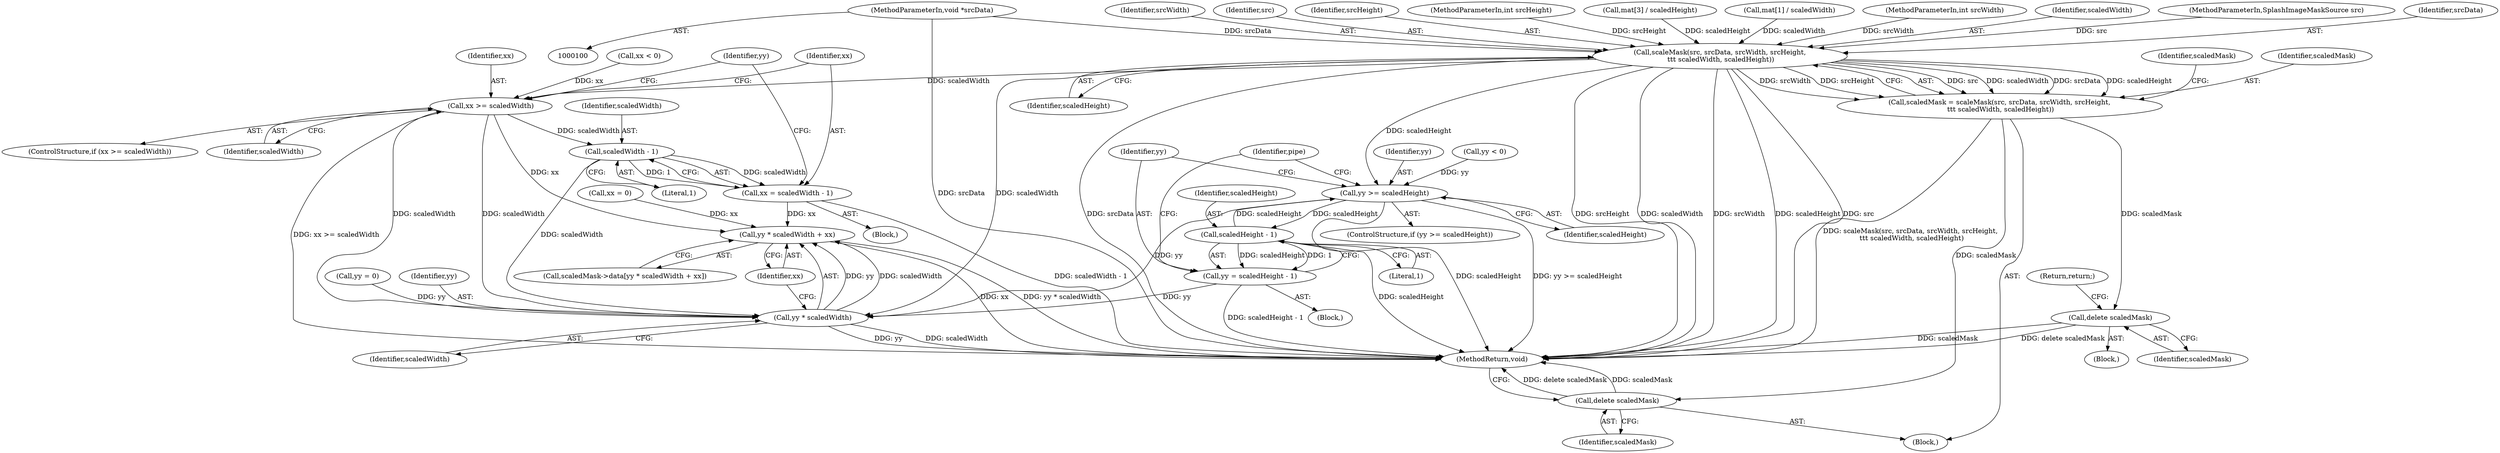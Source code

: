 digraph "0_poppler_a9b8ab4657dec65b8b86c225d12c533ad7e984e2@pointer" {
"1000102" [label="(MethodParameterIn,void *srcData)"];
"1000618" [label="(Call,scaleMask(src, srcData, srcWidth, srcHeight,\n \t\t\t scaledWidth, scaledHeight))"];
"1000616" [label="(Call,scaledMask = scaleMask(src, srcData, srcWidth, srcHeight,\n \t\t\t scaledWidth, scaledHeight))"];
"1000637" [label="(Call,delete scaledMask)"];
"1001772" [label="(Call,delete scaledMask)"];
"1001709" [label="(Call,xx >= scaledWidth)"];
"1001715" [label="(Call,scaledWidth - 1)"];
"1001713" [label="(Call,xx = scaledWidth - 1)"];
"1001745" [label="(Call,yy * scaledWidth + xx)"];
"1001746" [label="(Call,yy * scaledWidth)"];
"1001728" [label="(Call,yy >= scaledHeight)"];
"1001734" [label="(Call,scaledHeight - 1)"];
"1001732" [label="(Call,yy = scaledHeight - 1)"];
"1001708" [label="(ControlStructure,if (xx >= scaledWidth))"];
"1000623" [label="(Identifier,scaledWidth)"];
"1001741" [label="(Call,scaledMask->data[yy * scaledWidth + xx])"];
"1001774" [label="(MethodReturn,void)"];
"1000101" [label="(MethodParameterIn,SplashImageMaskSource src)"];
"1001772" [label="(Call,delete scaledMask)"];
"1001715" [label="(Call,scaledWidth - 1)"];
"1001723" [label="(Call,yy = 0)"];
"1000620" [label="(Identifier,srcData)"];
"1000621" [label="(Identifier,srcWidth)"];
"1001736" [label="(Literal,1)"];
"1001732" [label="(Call,yy = scaledHeight - 1)"];
"1001735" [label="(Identifier,scaledHeight)"];
"1000637" [label="(Call,delete scaledMask)"];
"1001745" [label="(Call,yy * scaledWidth + xx)"];
"1001710" [label="(Identifier,xx)"];
"1000628" [label="(Identifier,scaledMask)"];
"1000638" [label="(Identifier,scaledMask)"];
"1001728" [label="(Call,yy >= scaledHeight)"];
"1001731" [label="(Block,)"];
"1001700" [label="(Call,xx < 0)"];
"1001711" [label="(Identifier,scaledWidth)"];
"1000619" [label="(Identifier,src)"];
"1000622" [label="(Identifier,srcHeight)"];
"1001749" [label="(Identifier,xx)"];
"1000631" [label="(Block,)"];
"1000624" [label="(Identifier,scaledHeight)"];
"1000104" [label="(MethodParameterIn,int srcHeight)"];
"1001704" [label="(Call,xx = 0)"];
"1001734" [label="(Call,scaledHeight - 1)"];
"1001746" [label="(Call,yy * scaledWidth)"];
"1000616" [label="(Call,scaledMask = scaleMask(src, srcData, srcWidth, srcHeight,\n \t\t\t scaledWidth, scaledHeight))"];
"1001717" [label="(Literal,1)"];
"1001714" [label="(Identifier,xx)"];
"1001727" [label="(ControlStructure,if (yy >= scaledHeight))"];
"1000573" [label="(Call,mat[3] / scaledHeight)"];
"1001720" [label="(Identifier,yy)"];
"1000559" [label="(Call,mat[1] / scaledWidth)"];
"1001709" [label="(Call,xx >= scaledWidth)"];
"1000102" [label="(MethodParameterIn,void *srcData)"];
"1000618" [label="(Call,scaleMask(src, srcData, srcWidth, srcHeight,\n \t\t\t scaledWidth, scaledHeight))"];
"1001747" [label="(Identifier,yy)"];
"1001733" [label="(Identifier,yy)"];
"1001748" [label="(Identifier,scaledWidth)"];
"1001713" [label="(Call,xx = scaledWidth - 1)"];
"1001712" [label="(Block,)"];
"1001739" [label="(Identifier,pipe)"];
"1000639" [label="(Return,return;)"];
"1001719" [label="(Call,yy < 0)"];
"1000617" [label="(Identifier,scaledMask)"];
"1000107" [label="(Block,)"];
"1001730" [label="(Identifier,scaledHeight)"];
"1001773" [label="(Identifier,scaledMask)"];
"1001716" [label="(Identifier,scaledWidth)"];
"1000103" [label="(MethodParameterIn,int srcWidth)"];
"1001729" [label="(Identifier,yy)"];
"1000102" -> "1000100"  [label="AST: "];
"1000102" -> "1001774"  [label="DDG: srcData"];
"1000102" -> "1000618"  [label="DDG: srcData"];
"1000618" -> "1000616"  [label="AST: "];
"1000618" -> "1000624"  [label="CFG: "];
"1000619" -> "1000618"  [label="AST: "];
"1000620" -> "1000618"  [label="AST: "];
"1000621" -> "1000618"  [label="AST: "];
"1000622" -> "1000618"  [label="AST: "];
"1000623" -> "1000618"  [label="AST: "];
"1000624" -> "1000618"  [label="AST: "];
"1000616" -> "1000618"  [label="CFG: "];
"1000618" -> "1001774"  [label="DDG: srcHeight"];
"1000618" -> "1001774"  [label="DDG: scaledWidth"];
"1000618" -> "1001774"  [label="DDG: srcWidth"];
"1000618" -> "1001774"  [label="DDG: scaledHeight"];
"1000618" -> "1001774"  [label="DDG: src"];
"1000618" -> "1001774"  [label="DDG: srcData"];
"1000618" -> "1000616"  [label="DDG: src"];
"1000618" -> "1000616"  [label="DDG: scaledWidth"];
"1000618" -> "1000616"  [label="DDG: srcData"];
"1000618" -> "1000616"  [label="DDG: scaledHeight"];
"1000618" -> "1000616"  [label="DDG: srcWidth"];
"1000618" -> "1000616"  [label="DDG: srcHeight"];
"1000101" -> "1000618"  [label="DDG: src"];
"1000103" -> "1000618"  [label="DDG: srcWidth"];
"1000104" -> "1000618"  [label="DDG: srcHeight"];
"1000559" -> "1000618"  [label="DDG: scaledWidth"];
"1000573" -> "1000618"  [label="DDG: scaledHeight"];
"1000618" -> "1001709"  [label="DDG: scaledWidth"];
"1000618" -> "1001728"  [label="DDG: scaledHeight"];
"1000618" -> "1001746"  [label="DDG: scaledWidth"];
"1000616" -> "1000107"  [label="AST: "];
"1000617" -> "1000616"  [label="AST: "];
"1000628" -> "1000616"  [label="CFG: "];
"1000616" -> "1001774"  [label="DDG: scaleMask(src, srcData, srcWidth, srcHeight,\n \t\t\t scaledWidth, scaledHeight)"];
"1000616" -> "1000637"  [label="DDG: scaledMask"];
"1000616" -> "1001772"  [label="DDG: scaledMask"];
"1000637" -> "1000631"  [label="AST: "];
"1000637" -> "1000638"  [label="CFG: "];
"1000638" -> "1000637"  [label="AST: "];
"1000639" -> "1000637"  [label="CFG: "];
"1000637" -> "1001774"  [label="DDG: scaledMask"];
"1000637" -> "1001774"  [label="DDG: delete scaledMask"];
"1001772" -> "1000107"  [label="AST: "];
"1001772" -> "1001773"  [label="CFG: "];
"1001773" -> "1001772"  [label="AST: "];
"1001774" -> "1001772"  [label="CFG: "];
"1001772" -> "1001774"  [label="DDG: delete scaledMask"];
"1001772" -> "1001774"  [label="DDG: scaledMask"];
"1001709" -> "1001708"  [label="AST: "];
"1001709" -> "1001711"  [label="CFG: "];
"1001710" -> "1001709"  [label="AST: "];
"1001711" -> "1001709"  [label="AST: "];
"1001714" -> "1001709"  [label="CFG: "];
"1001720" -> "1001709"  [label="CFG: "];
"1001709" -> "1001774"  [label="DDG: xx >= scaledWidth"];
"1001700" -> "1001709"  [label="DDG: xx"];
"1001746" -> "1001709"  [label="DDG: scaledWidth"];
"1001709" -> "1001715"  [label="DDG: scaledWidth"];
"1001709" -> "1001746"  [label="DDG: scaledWidth"];
"1001709" -> "1001745"  [label="DDG: xx"];
"1001715" -> "1001713"  [label="AST: "];
"1001715" -> "1001717"  [label="CFG: "];
"1001716" -> "1001715"  [label="AST: "];
"1001717" -> "1001715"  [label="AST: "];
"1001713" -> "1001715"  [label="CFG: "];
"1001715" -> "1001713"  [label="DDG: scaledWidth"];
"1001715" -> "1001713"  [label="DDG: 1"];
"1001715" -> "1001746"  [label="DDG: scaledWidth"];
"1001713" -> "1001712"  [label="AST: "];
"1001714" -> "1001713"  [label="AST: "];
"1001720" -> "1001713"  [label="CFG: "];
"1001713" -> "1001774"  [label="DDG: scaledWidth - 1"];
"1001713" -> "1001745"  [label="DDG: xx"];
"1001745" -> "1001741"  [label="AST: "];
"1001745" -> "1001749"  [label="CFG: "];
"1001746" -> "1001745"  [label="AST: "];
"1001749" -> "1001745"  [label="AST: "];
"1001741" -> "1001745"  [label="CFG: "];
"1001745" -> "1001774"  [label="DDG: xx"];
"1001745" -> "1001774"  [label="DDG: yy * scaledWidth"];
"1001746" -> "1001745"  [label="DDG: yy"];
"1001746" -> "1001745"  [label="DDG: scaledWidth"];
"1001704" -> "1001745"  [label="DDG: xx"];
"1001746" -> "1001748"  [label="CFG: "];
"1001747" -> "1001746"  [label="AST: "];
"1001748" -> "1001746"  [label="AST: "];
"1001749" -> "1001746"  [label="CFG: "];
"1001746" -> "1001774"  [label="DDG: yy"];
"1001746" -> "1001774"  [label="DDG: scaledWidth"];
"1001723" -> "1001746"  [label="DDG: yy"];
"1001728" -> "1001746"  [label="DDG: yy"];
"1001732" -> "1001746"  [label="DDG: yy"];
"1001728" -> "1001727"  [label="AST: "];
"1001728" -> "1001730"  [label="CFG: "];
"1001729" -> "1001728"  [label="AST: "];
"1001730" -> "1001728"  [label="AST: "];
"1001733" -> "1001728"  [label="CFG: "];
"1001739" -> "1001728"  [label="CFG: "];
"1001728" -> "1001774"  [label="DDG: scaledHeight"];
"1001728" -> "1001774"  [label="DDG: yy >= scaledHeight"];
"1001719" -> "1001728"  [label="DDG: yy"];
"1001734" -> "1001728"  [label="DDG: scaledHeight"];
"1001728" -> "1001734"  [label="DDG: scaledHeight"];
"1001734" -> "1001732"  [label="AST: "];
"1001734" -> "1001736"  [label="CFG: "];
"1001735" -> "1001734"  [label="AST: "];
"1001736" -> "1001734"  [label="AST: "];
"1001732" -> "1001734"  [label="CFG: "];
"1001734" -> "1001774"  [label="DDG: scaledHeight"];
"1001734" -> "1001732"  [label="DDG: scaledHeight"];
"1001734" -> "1001732"  [label="DDG: 1"];
"1001732" -> "1001731"  [label="AST: "];
"1001733" -> "1001732"  [label="AST: "];
"1001739" -> "1001732"  [label="CFG: "];
"1001732" -> "1001774"  [label="DDG: scaledHeight - 1"];
}
